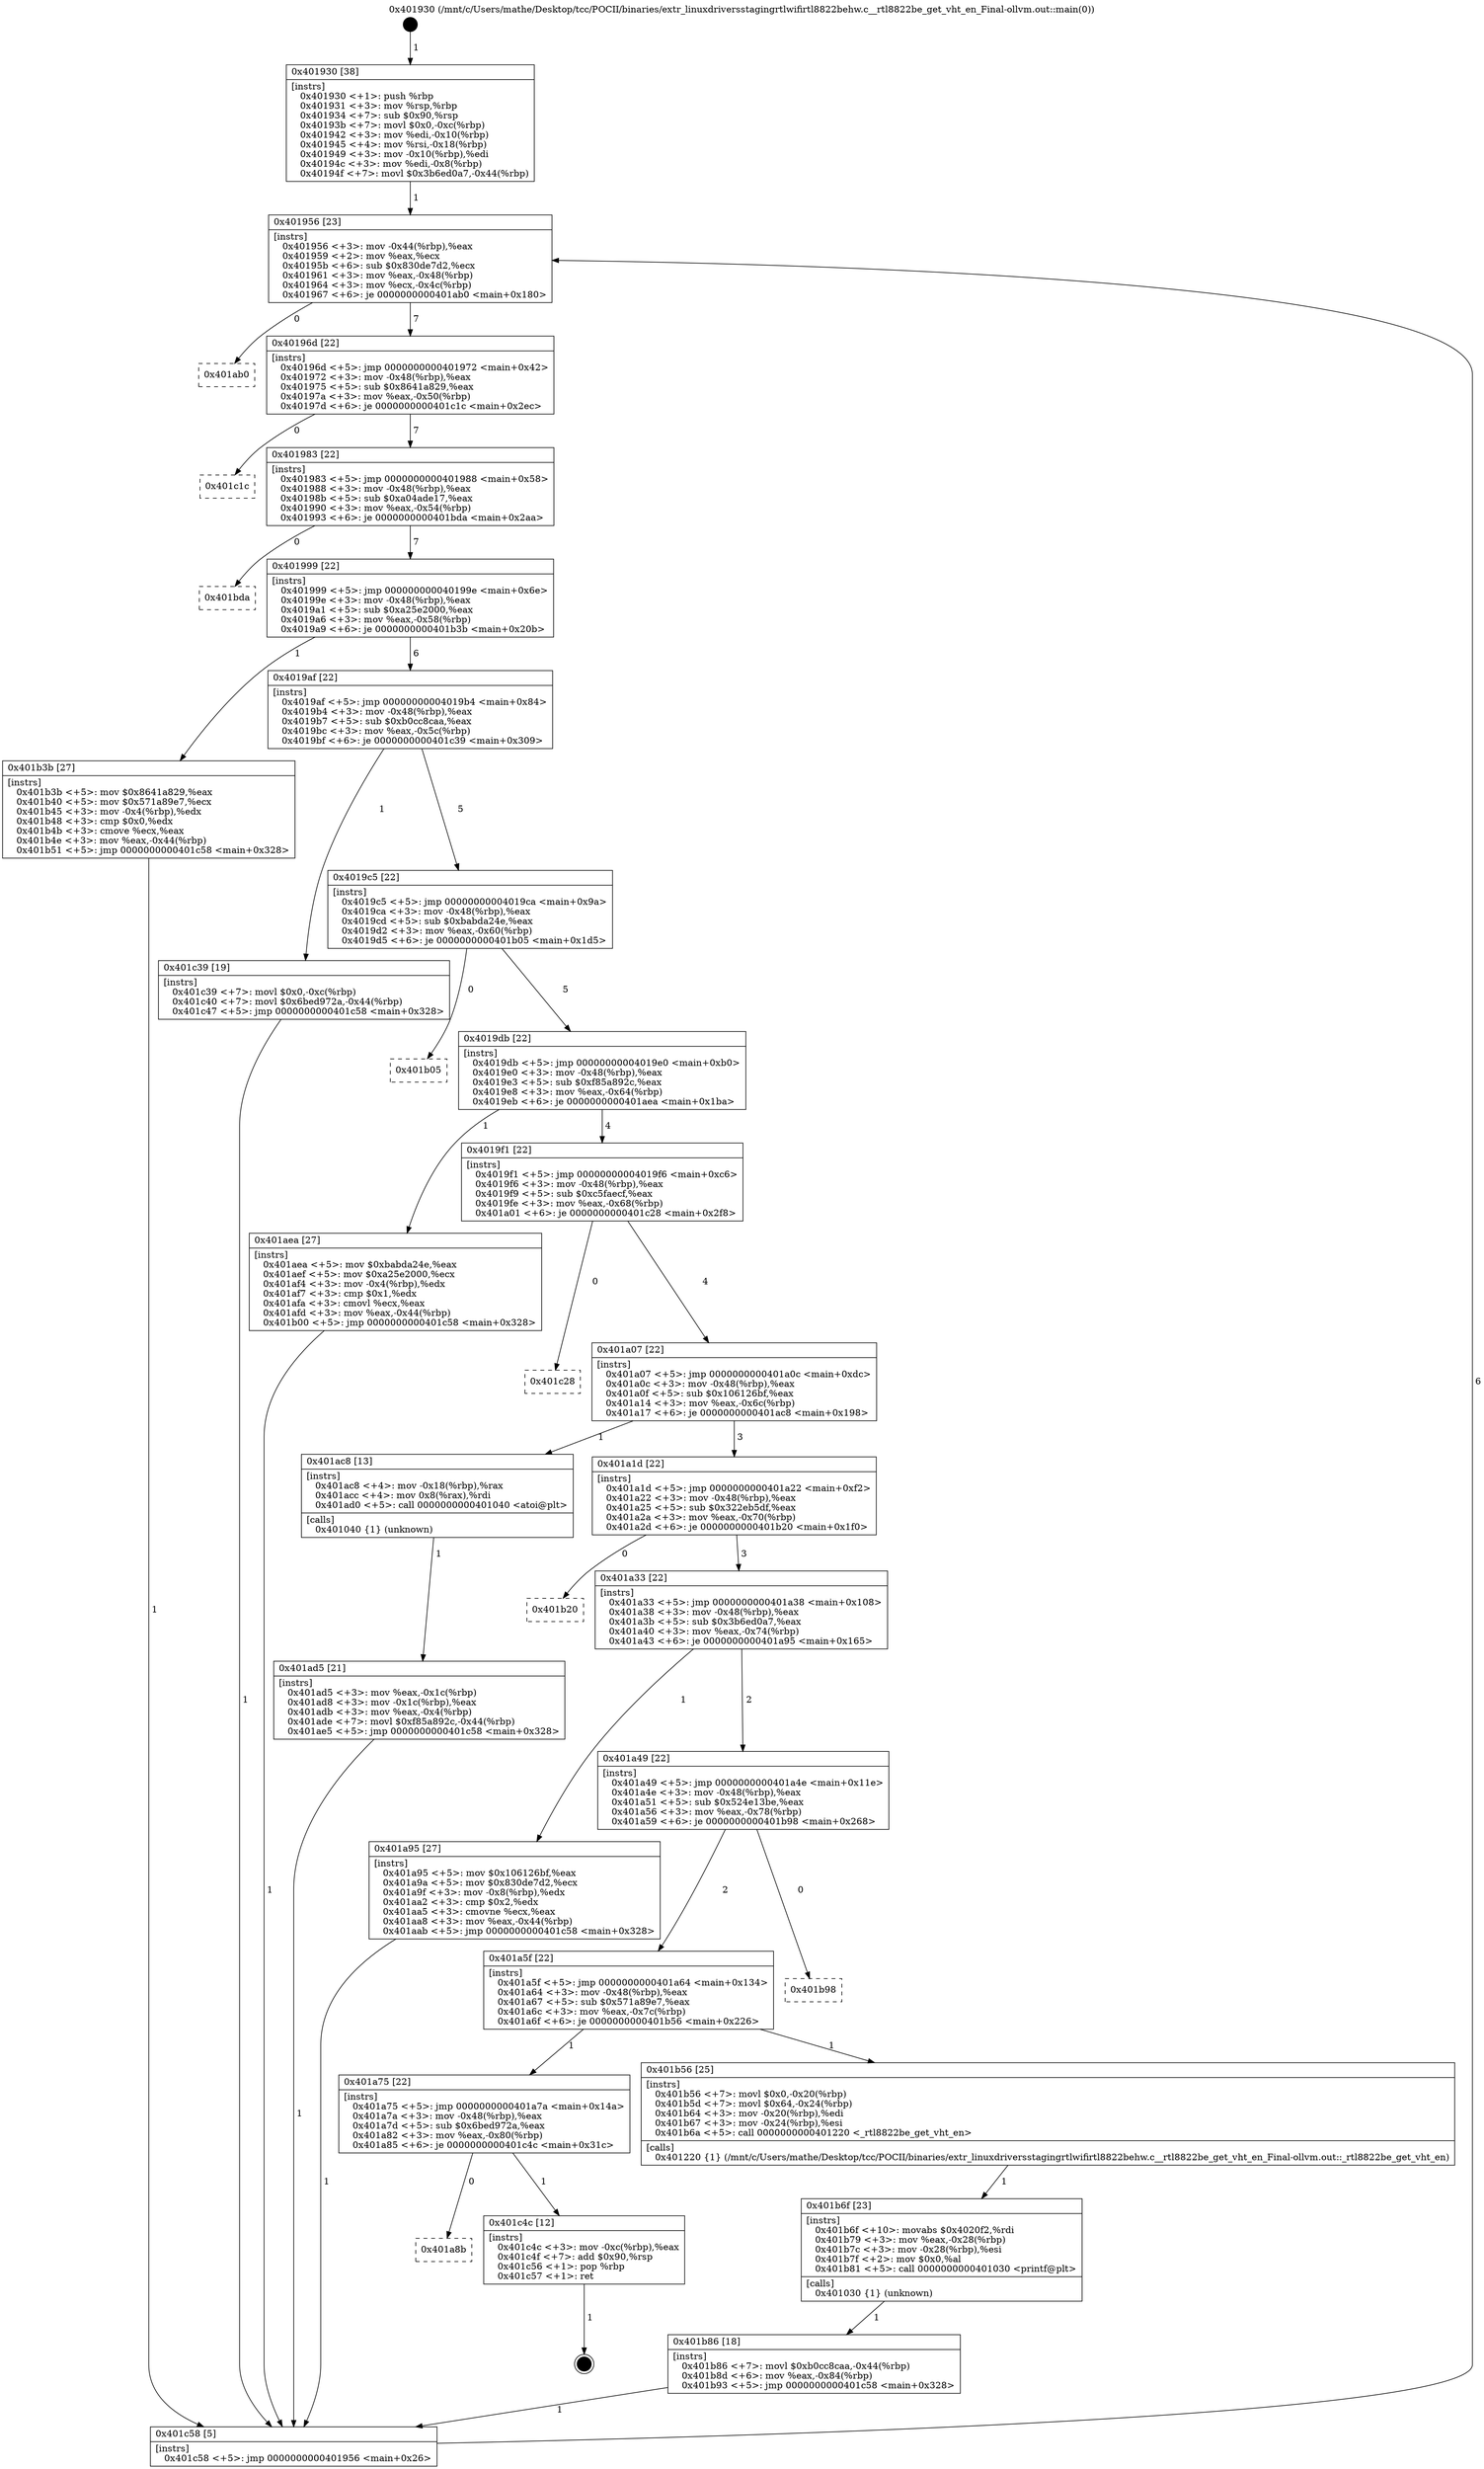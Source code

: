 digraph "0x401930" {
  label = "0x401930 (/mnt/c/Users/mathe/Desktop/tcc/POCII/binaries/extr_linuxdriversstagingrtlwifirtl8822behw.c__rtl8822be_get_vht_en_Final-ollvm.out::main(0))"
  labelloc = "t"
  node[shape=record]

  Entry [label="",width=0.3,height=0.3,shape=circle,fillcolor=black,style=filled]
  "0x401956" [label="{
     0x401956 [23]\l
     | [instrs]\l
     &nbsp;&nbsp;0x401956 \<+3\>: mov -0x44(%rbp),%eax\l
     &nbsp;&nbsp;0x401959 \<+2\>: mov %eax,%ecx\l
     &nbsp;&nbsp;0x40195b \<+6\>: sub $0x830de7d2,%ecx\l
     &nbsp;&nbsp;0x401961 \<+3\>: mov %eax,-0x48(%rbp)\l
     &nbsp;&nbsp;0x401964 \<+3\>: mov %ecx,-0x4c(%rbp)\l
     &nbsp;&nbsp;0x401967 \<+6\>: je 0000000000401ab0 \<main+0x180\>\l
  }"]
  "0x401ab0" [label="{
     0x401ab0\l
  }", style=dashed]
  "0x40196d" [label="{
     0x40196d [22]\l
     | [instrs]\l
     &nbsp;&nbsp;0x40196d \<+5\>: jmp 0000000000401972 \<main+0x42\>\l
     &nbsp;&nbsp;0x401972 \<+3\>: mov -0x48(%rbp),%eax\l
     &nbsp;&nbsp;0x401975 \<+5\>: sub $0x8641a829,%eax\l
     &nbsp;&nbsp;0x40197a \<+3\>: mov %eax,-0x50(%rbp)\l
     &nbsp;&nbsp;0x40197d \<+6\>: je 0000000000401c1c \<main+0x2ec\>\l
  }"]
  Exit [label="",width=0.3,height=0.3,shape=circle,fillcolor=black,style=filled,peripheries=2]
  "0x401c1c" [label="{
     0x401c1c\l
  }", style=dashed]
  "0x401983" [label="{
     0x401983 [22]\l
     | [instrs]\l
     &nbsp;&nbsp;0x401983 \<+5\>: jmp 0000000000401988 \<main+0x58\>\l
     &nbsp;&nbsp;0x401988 \<+3\>: mov -0x48(%rbp),%eax\l
     &nbsp;&nbsp;0x40198b \<+5\>: sub $0xa04ade17,%eax\l
     &nbsp;&nbsp;0x401990 \<+3\>: mov %eax,-0x54(%rbp)\l
     &nbsp;&nbsp;0x401993 \<+6\>: je 0000000000401bda \<main+0x2aa\>\l
  }"]
  "0x401a8b" [label="{
     0x401a8b\l
  }", style=dashed]
  "0x401bda" [label="{
     0x401bda\l
  }", style=dashed]
  "0x401999" [label="{
     0x401999 [22]\l
     | [instrs]\l
     &nbsp;&nbsp;0x401999 \<+5\>: jmp 000000000040199e \<main+0x6e\>\l
     &nbsp;&nbsp;0x40199e \<+3\>: mov -0x48(%rbp),%eax\l
     &nbsp;&nbsp;0x4019a1 \<+5\>: sub $0xa25e2000,%eax\l
     &nbsp;&nbsp;0x4019a6 \<+3\>: mov %eax,-0x58(%rbp)\l
     &nbsp;&nbsp;0x4019a9 \<+6\>: je 0000000000401b3b \<main+0x20b\>\l
  }"]
  "0x401c4c" [label="{
     0x401c4c [12]\l
     | [instrs]\l
     &nbsp;&nbsp;0x401c4c \<+3\>: mov -0xc(%rbp),%eax\l
     &nbsp;&nbsp;0x401c4f \<+7\>: add $0x90,%rsp\l
     &nbsp;&nbsp;0x401c56 \<+1\>: pop %rbp\l
     &nbsp;&nbsp;0x401c57 \<+1\>: ret\l
  }"]
  "0x401b3b" [label="{
     0x401b3b [27]\l
     | [instrs]\l
     &nbsp;&nbsp;0x401b3b \<+5\>: mov $0x8641a829,%eax\l
     &nbsp;&nbsp;0x401b40 \<+5\>: mov $0x571a89e7,%ecx\l
     &nbsp;&nbsp;0x401b45 \<+3\>: mov -0x4(%rbp),%edx\l
     &nbsp;&nbsp;0x401b48 \<+3\>: cmp $0x0,%edx\l
     &nbsp;&nbsp;0x401b4b \<+3\>: cmove %ecx,%eax\l
     &nbsp;&nbsp;0x401b4e \<+3\>: mov %eax,-0x44(%rbp)\l
     &nbsp;&nbsp;0x401b51 \<+5\>: jmp 0000000000401c58 \<main+0x328\>\l
  }"]
  "0x4019af" [label="{
     0x4019af [22]\l
     | [instrs]\l
     &nbsp;&nbsp;0x4019af \<+5\>: jmp 00000000004019b4 \<main+0x84\>\l
     &nbsp;&nbsp;0x4019b4 \<+3\>: mov -0x48(%rbp),%eax\l
     &nbsp;&nbsp;0x4019b7 \<+5\>: sub $0xb0cc8caa,%eax\l
     &nbsp;&nbsp;0x4019bc \<+3\>: mov %eax,-0x5c(%rbp)\l
     &nbsp;&nbsp;0x4019bf \<+6\>: je 0000000000401c39 \<main+0x309\>\l
  }"]
  "0x401b86" [label="{
     0x401b86 [18]\l
     | [instrs]\l
     &nbsp;&nbsp;0x401b86 \<+7\>: movl $0xb0cc8caa,-0x44(%rbp)\l
     &nbsp;&nbsp;0x401b8d \<+6\>: mov %eax,-0x84(%rbp)\l
     &nbsp;&nbsp;0x401b93 \<+5\>: jmp 0000000000401c58 \<main+0x328\>\l
  }"]
  "0x401c39" [label="{
     0x401c39 [19]\l
     | [instrs]\l
     &nbsp;&nbsp;0x401c39 \<+7\>: movl $0x0,-0xc(%rbp)\l
     &nbsp;&nbsp;0x401c40 \<+7\>: movl $0x6bed972a,-0x44(%rbp)\l
     &nbsp;&nbsp;0x401c47 \<+5\>: jmp 0000000000401c58 \<main+0x328\>\l
  }"]
  "0x4019c5" [label="{
     0x4019c5 [22]\l
     | [instrs]\l
     &nbsp;&nbsp;0x4019c5 \<+5\>: jmp 00000000004019ca \<main+0x9a\>\l
     &nbsp;&nbsp;0x4019ca \<+3\>: mov -0x48(%rbp),%eax\l
     &nbsp;&nbsp;0x4019cd \<+5\>: sub $0xbabda24e,%eax\l
     &nbsp;&nbsp;0x4019d2 \<+3\>: mov %eax,-0x60(%rbp)\l
     &nbsp;&nbsp;0x4019d5 \<+6\>: je 0000000000401b05 \<main+0x1d5\>\l
  }"]
  "0x401b6f" [label="{
     0x401b6f [23]\l
     | [instrs]\l
     &nbsp;&nbsp;0x401b6f \<+10\>: movabs $0x4020f2,%rdi\l
     &nbsp;&nbsp;0x401b79 \<+3\>: mov %eax,-0x28(%rbp)\l
     &nbsp;&nbsp;0x401b7c \<+3\>: mov -0x28(%rbp),%esi\l
     &nbsp;&nbsp;0x401b7f \<+2\>: mov $0x0,%al\l
     &nbsp;&nbsp;0x401b81 \<+5\>: call 0000000000401030 \<printf@plt\>\l
     | [calls]\l
     &nbsp;&nbsp;0x401030 \{1\} (unknown)\l
  }"]
  "0x401b05" [label="{
     0x401b05\l
  }", style=dashed]
  "0x4019db" [label="{
     0x4019db [22]\l
     | [instrs]\l
     &nbsp;&nbsp;0x4019db \<+5\>: jmp 00000000004019e0 \<main+0xb0\>\l
     &nbsp;&nbsp;0x4019e0 \<+3\>: mov -0x48(%rbp),%eax\l
     &nbsp;&nbsp;0x4019e3 \<+5\>: sub $0xf85a892c,%eax\l
     &nbsp;&nbsp;0x4019e8 \<+3\>: mov %eax,-0x64(%rbp)\l
     &nbsp;&nbsp;0x4019eb \<+6\>: je 0000000000401aea \<main+0x1ba\>\l
  }"]
  "0x401a75" [label="{
     0x401a75 [22]\l
     | [instrs]\l
     &nbsp;&nbsp;0x401a75 \<+5\>: jmp 0000000000401a7a \<main+0x14a\>\l
     &nbsp;&nbsp;0x401a7a \<+3\>: mov -0x48(%rbp),%eax\l
     &nbsp;&nbsp;0x401a7d \<+5\>: sub $0x6bed972a,%eax\l
     &nbsp;&nbsp;0x401a82 \<+3\>: mov %eax,-0x80(%rbp)\l
     &nbsp;&nbsp;0x401a85 \<+6\>: je 0000000000401c4c \<main+0x31c\>\l
  }"]
  "0x401aea" [label="{
     0x401aea [27]\l
     | [instrs]\l
     &nbsp;&nbsp;0x401aea \<+5\>: mov $0xbabda24e,%eax\l
     &nbsp;&nbsp;0x401aef \<+5\>: mov $0xa25e2000,%ecx\l
     &nbsp;&nbsp;0x401af4 \<+3\>: mov -0x4(%rbp),%edx\l
     &nbsp;&nbsp;0x401af7 \<+3\>: cmp $0x1,%edx\l
     &nbsp;&nbsp;0x401afa \<+3\>: cmovl %ecx,%eax\l
     &nbsp;&nbsp;0x401afd \<+3\>: mov %eax,-0x44(%rbp)\l
     &nbsp;&nbsp;0x401b00 \<+5\>: jmp 0000000000401c58 \<main+0x328\>\l
  }"]
  "0x4019f1" [label="{
     0x4019f1 [22]\l
     | [instrs]\l
     &nbsp;&nbsp;0x4019f1 \<+5\>: jmp 00000000004019f6 \<main+0xc6\>\l
     &nbsp;&nbsp;0x4019f6 \<+3\>: mov -0x48(%rbp),%eax\l
     &nbsp;&nbsp;0x4019f9 \<+5\>: sub $0xc5faecf,%eax\l
     &nbsp;&nbsp;0x4019fe \<+3\>: mov %eax,-0x68(%rbp)\l
     &nbsp;&nbsp;0x401a01 \<+6\>: je 0000000000401c28 \<main+0x2f8\>\l
  }"]
  "0x401b56" [label="{
     0x401b56 [25]\l
     | [instrs]\l
     &nbsp;&nbsp;0x401b56 \<+7\>: movl $0x0,-0x20(%rbp)\l
     &nbsp;&nbsp;0x401b5d \<+7\>: movl $0x64,-0x24(%rbp)\l
     &nbsp;&nbsp;0x401b64 \<+3\>: mov -0x20(%rbp),%edi\l
     &nbsp;&nbsp;0x401b67 \<+3\>: mov -0x24(%rbp),%esi\l
     &nbsp;&nbsp;0x401b6a \<+5\>: call 0000000000401220 \<_rtl8822be_get_vht_en\>\l
     | [calls]\l
     &nbsp;&nbsp;0x401220 \{1\} (/mnt/c/Users/mathe/Desktop/tcc/POCII/binaries/extr_linuxdriversstagingrtlwifirtl8822behw.c__rtl8822be_get_vht_en_Final-ollvm.out::_rtl8822be_get_vht_en)\l
  }"]
  "0x401c28" [label="{
     0x401c28\l
  }", style=dashed]
  "0x401a07" [label="{
     0x401a07 [22]\l
     | [instrs]\l
     &nbsp;&nbsp;0x401a07 \<+5\>: jmp 0000000000401a0c \<main+0xdc\>\l
     &nbsp;&nbsp;0x401a0c \<+3\>: mov -0x48(%rbp),%eax\l
     &nbsp;&nbsp;0x401a0f \<+5\>: sub $0x106126bf,%eax\l
     &nbsp;&nbsp;0x401a14 \<+3\>: mov %eax,-0x6c(%rbp)\l
     &nbsp;&nbsp;0x401a17 \<+6\>: je 0000000000401ac8 \<main+0x198\>\l
  }"]
  "0x401a5f" [label="{
     0x401a5f [22]\l
     | [instrs]\l
     &nbsp;&nbsp;0x401a5f \<+5\>: jmp 0000000000401a64 \<main+0x134\>\l
     &nbsp;&nbsp;0x401a64 \<+3\>: mov -0x48(%rbp),%eax\l
     &nbsp;&nbsp;0x401a67 \<+5\>: sub $0x571a89e7,%eax\l
     &nbsp;&nbsp;0x401a6c \<+3\>: mov %eax,-0x7c(%rbp)\l
     &nbsp;&nbsp;0x401a6f \<+6\>: je 0000000000401b56 \<main+0x226\>\l
  }"]
  "0x401ac8" [label="{
     0x401ac8 [13]\l
     | [instrs]\l
     &nbsp;&nbsp;0x401ac8 \<+4\>: mov -0x18(%rbp),%rax\l
     &nbsp;&nbsp;0x401acc \<+4\>: mov 0x8(%rax),%rdi\l
     &nbsp;&nbsp;0x401ad0 \<+5\>: call 0000000000401040 \<atoi@plt\>\l
     | [calls]\l
     &nbsp;&nbsp;0x401040 \{1\} (unknown)\l
  }"]
  "0x401a1d" [label="{
     0x401a1d [22]\l
     | [instrs]\l
     &nbsp;&nbsp;0x401a1d \<+5\>: jmp 0000000000401a22 \<main+0xf2\>\l
     &nbsp;&nbsp;0x401a22 \<+3\>: mov -0x48(%rbp),%eax\l
     &nbsp;&nbsp;0x401a25 \<+5\>: sub $0x322eb5df,%eax\l
     &nbsp;&nbsp;0x401a2a \<+3\>: mov %eax,-0x70(%rbp)\l
     &nbsp;&nbsp;0x401a2d \<+6\>: je 0000000000401b20 \<main+0x1f0\>\l
  }"]
  "0x401b98" [label="{
     0x401b98\l
  }", style=dashed]
  "0x401b20" [label="{
     0x401b20\l
  }", style=dashed]
  "0x401a33" [label="{
     0x401a33 [22]\l
     | [instrs]\l
     &nbsp;&nbsp;0x401a33 \<+5\>: jmp 0000000000401a38 \<main+0x108\>\l
     &nbsp;&nbsp;0x401a38 \<+3\>: mov -0x48(%rbp),%eax\l
     &nbsp;&nbsp;0x401a3b \<+5\>: sub $0x3b6ed0a7,%eax\l
     &nbsp;&nbsp;0x401a40 \<+3\>: mov %eax,-0x74(%rbp)\l
     &nbsp;&nbsp;0x401a43 \<+6\>: je 0000000000401a95 \<main+0x165\>\l
  }"]
  "0x401ad5" [label="{
     0x401ad5 [21]\l
     | [instrs]\l
     &nbsp;&nbsp;0x401ad5 \<+3\>: mov %eax,-0x1c(%rbp)\l
     &nbsp;&nbsp;0x401ad8 \<+3\>: mov -0x1c(%rbp),%eax\l
     &nbsp;&nbsp;0x401adb \<+3\>: mov %eax,-0x4(%rbp)\l
     &nbsp;&nbsp;0x401ade \<+7\>: movl $0xf85a892c,-0x44(%rbp)\l
     &nbsp;&nbsp;0x401ae5 \<+5\>: jmp 0000000000401c58 \<main+0x328\>\l
  }"]
  "0x401a95" [label="{
     0x401a95 [27]\l
     | [instrs]\l
     &nbsp;&nbsp;0x401a95 \<+5\>: mov $0x106126bf,%eax\l
     &nbsp;&nbsp;0x401a9a \<+5\>: mov $0x830de7d2,%ecx\l
     &nbsp;&nbsp;0x401a9f \<+3\>: mov -0x8(%rbp),%edx\l
     &nbsp;&nbsp;0x401aa2 \<+3\>: cmp $0x2,%edx\l
     &nbsp;&nbsp;0x401aa5 \<+3\>: cmovne %ecx,%eax\l
     &nbsp;&nbsp;0x401aa8 \<+3\>: mov %eax,-0x44(%rbp)\l
     &nbsp;&nbsp;0x401aab \<+5\>: jmp 0000000000401c58 \<main+0x328\>\l
  }"]
  "0x401a49" [label="{
     0x401a49 [22]\l
     | [instrs]\l
     &nbsp;&nbsp;0x401a49 \<+5\>: jmp 0000000000401a4e \<main+0x11e\>\l
     &nbsp;&nbsp;0x401a4e \<+3\>: mov -0x48(%rbp),%eax\l
     &nbsp;&nbsp;0x401a51 \<+5\>: sub $0x524e13be,%eax\l
     &nbsp;&nbsp;0x401a56 \<+3\>: mov %eax,-0x78(%rbp)\l
     &nbsp;&nbsp;0x401a59 \<+6\>: je 0000000000401b98 \<main+0x268\>\l
  }"]
  "0x401c58" [label="{
     0x401c58 [5]\l
     | [instrs]\l
     &nbsp;&nbsp;0x401c58 \<+5\>: jmp 0000000000401956 \<main+0x26\>\l
  }"]
  "0x401930" [label="{
     0x401930 [38]\l
     | [instrs]\l
     &nbsp;&nbsp;0x401930 \<+1\>: push %rbp\l
     &nbsp;&nbsp;0x401931 \<+3\>: mov %rsp,%rbp\l
     &nbsp;&nbsp;0x401934 \<+7\>: sub $0x90,%rsp\l
     &nbsp;&nbsp;0x40193b \<+7\>: movl $0x0,-0xc(%rbp)\l
     &nbsp;&nbsp;0x401942 \<+3\>: mov %edi,-0x10(%rbp)\l
     &nbsp;&nbsp;0x401945 \<+4\>: mov %rsi,-0x18(%rbp)\l
     &nbsp;&nbsp;0x401949 \<+3\>: mov -0x10(%rbp),%edi\l
     &nbsp;&nbsp;0x40194c \<+3\>: mov %edi,-0x8(%rbp)\l
     &nbsp;&nbsp;0x40194f \<+7\>: movl $0x3b6ed0a7,-0x44(%rbp)\l
  }"]
  Entry -> "0x401930" [label=" 1"]
  "0x401956" -> "0x401ab0" [label=" 0"]
  "0x401956" -> "0x40196d" [label=" 7"]
  "0x401c4c" -> Exit [label=" 1"]
  "0x40196d" -> "0x401c1c" [label=" 0"]
  "0x40196d" -> "0x401983" [label=" 7"]
  "0x401a75" -> "0x401a8b" [label=" 0"]
  "0x401983" -> "0x401bda" [label=" 0"]
  "0x401983" -> "0x401999" [label=" 7"]
  "0x401a75" -> "0x401c4c" [label=" 1"]
  "0x401999" -> "0x401b3b" [label=" 1"]
  "0x401999" -> "0x4019af" [label=" 6"]
  "0x401c39" -> "0x401c58" [label=" 1"]
  "0x4019af" -> "0x401c39" [label=" 1"]
  "0x4019af" -> "0x4019c5" [label=" 5"]
  "0x401b86" -> "0x401c58" [label=" 1"]
  "0x4019c5" -> "0x401b05" [label=" 0"]
  "0x4019c5" -> "0x4019db" [label=" 5"]
  "0x401b6f" -> "0x401b86" [label=" 1"]
  "0x4019db" -> "0x401aea" [label=" 1"]
  "0x4019db" -> "0x4019f1" [label=" 4"]
  "0x401b56" -> "0x401b6f" [label=" 1"]
  "0x4019f1" -> "0x401c28" [label=" 0"]
  "0x4019f1" -> "0x401a07" [label=" 4"]
  "0x401a5f" -> "0x401a75" [label=" 1"]
  "0x401a07" -> "0x401ac8" [label=" 1"]
  "0x401a07" -> "0x401a1d" [label=" 3"]
  "0x401a5f" -> "0x401b56" [label=" 1"]
  "0x401a1d" -> "0x401b20" [label=" 0"]
  "0x401a1d" -> "0x401a33" [label=" 3"]
  "0x401a49" -> "0x401a5f" [label=" 2"]
  "0x401a33" -> "0x401a95" [label=" 1"]
  "0x401a33" -> "0x401a49" [label=" 2"]
  "0x401a95" -> "0x401c58" [label=" 1"]
  "0x401930" -> "0x401956" [label=" 1"]
  "0x401c58" -> "0x401956" [label=" 6"]
  "0x401ac8" -> "0x401ad5" [label=" 1"]
  "0x401ad5" -> "0x401c58" [label=" 1"]
  "0x401aea" -> "0x401c58" [label=" 1"]
  "0x401b3b" -> "0x401c58" [label=" 1"]
  "0x401a49" -> "0x401b98" [label=" 0"]
}
